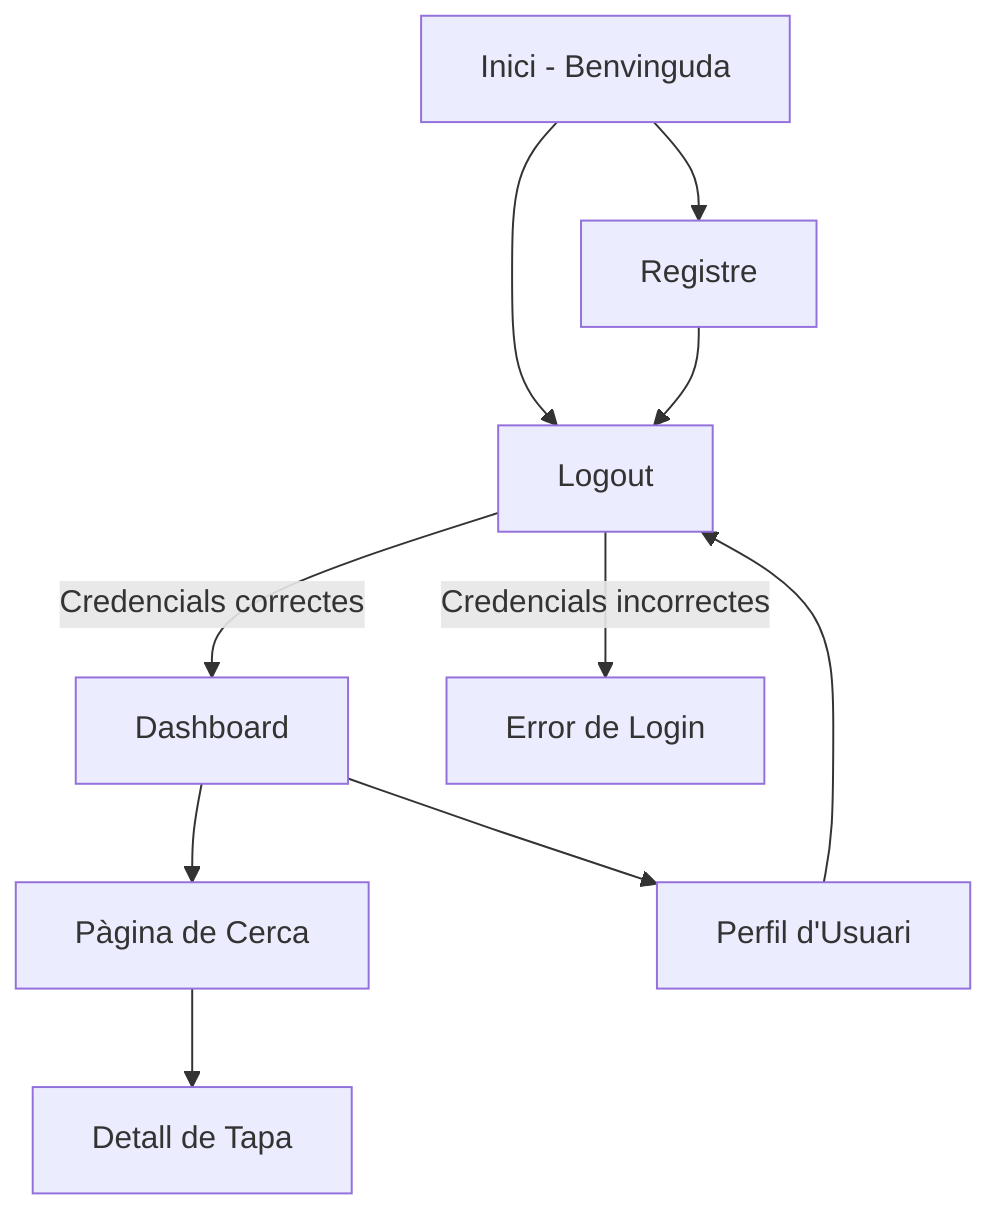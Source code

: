 flowchart TD
    A[Inici - Benvinguda] --> B[Login]
    A --> C[Registre]
    B -->|Credencials correctes| D[Dashboard]
    B -->|Credencials incorrectes| E[Error de Login]
    C --> B
    D --> F[Pàgina de Cerca]
    D --> G[Perfil d'Usuari]
    F --> H[Detall de Tapa]
    G --> B[Logout]

    %% Informació d'Entrada i Vista
    classDef entrada fill
    classDef vista fill

    class A,C entrada
    class B,E vista
    class D,F,G vista